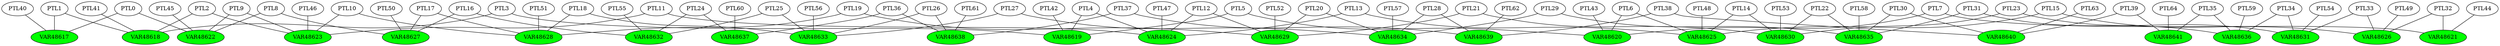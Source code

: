 graph model {
PTL0 -- VAR48617;

PTL0 -- VAR48622;

PTL1 -- VAR48617;

PTL1 -- VAR48618;

PTL2 -- VAR48618;

PTL2 -- VAR48623;

PTL3 -- VAR48618;

PTL3 -- VAR48619;

PTL4 -- VAR48619;

PTL4 -- VAR48624;

PTL5 -- VAR48619;

PTL5 -- VAR48620;

PTL6 -- VAR48620;

PTL6 -- VAR48625;

PTL7 -- VAR48620;

PTL7 -- VAR48621;

PTL8 -- VAR48622;

PTL8 -- VAR48627;

PTL9 -- VAR48622;

PTL9 -- VAR48623;

PTL10 -- VAR48623;

PTL10 -- VAR48628;

PTL11 -- VAR48623;

PTL11 -- VAR48624;

PTL12 -- VAR48624;

PTL12 -- VAR48629;

PTL13 -- VAR48624;

PTL13 -- VAR48625;

PTL14 -- VAR48625;

PTL14 -- VAR48630;

PTL15 -- VAR48625;

PTL15 -- VAR48626;

PTL16 -- VAR48627;

PTL16 -- VAR48632;

PTL17 -- VAR48627;

PTL17 -- VAR48628;

PTL18 -- VAR48628;

PTL18 -- VAR48633;

PTL19 -- VAR48628;

PTL19 -- VAR48629;

PTL20 -- VAR48629;

PTL20 -- VAR48634;

PTL21 -- VAR48629;

PTL21 -- VAR48630;

PTL22 -- VAR48630;

PTL22 -- VAR48635;

PTL23 -- VAR48630;

PTL23 -- VAR48631;

PTL24 -- VAR48632;

PTL24 -- VAR48637;

PTL25 -- VAR48632;

PTL25 -- VAR48633;

PTL26 -- VAR48633;

PTL26 -- VAR48638;

PTL27 -- VAR48633;

PTL27 -- VAR48634;

PTL28 -- VAR48634;

PTL28 -- VAR48639;

PTL29 -- VAR48634;

PTL29 -- VAR48635;

PTL30 -- VAR48635;

PTL30 -- VAR48640;

PTL31 -- VAR48635;

PTL31 -- VAR48636;

PTL32 -- VAR48621;

PTL32 -- VAR48626;

PTL33 -- VAR48626;

PTL33 -- VAR48631;

PTL34 -- VAR48631;

PTL34 -- VAR48636;

PTL35 -- VAR48636;

PTL35 -- VAR48641;

PTL36 -- VAR48637;

PTL36 -- VAR48638;

PTL37 -- VAR48638;

PTL37 -- VAR48639;

PTL38 -- VAR48639;

PTL38 -- VAR48640;

PTL39 -- VAR48640;

PTL39 -- VAR48641;

PTL40 -- VAR48617;

PTL41 -- VAR48618;

PTL42 -- VAR48619;

PTL43 -- VAR48620;

PTL44 -- VAR48621;

PTL45 -- VAR48622;

PTL46 -- VAR48623;

PTL47 -- VAR48624;

PTL48 -- VAR48625;

PTL49 -- VAR48626;

PTL50 -- VAR48627;

PTL51 -- VAR48628;

PTL52 -- VAR48629;

PTL53 -- VAR48630;

PTL54 -- VAR48631;

PTL55 -- VAR48632;

PTL56 -- VAR48633;

PTL57 -- VAR48634;

PTL58 -- VAR48635;

PTL59 -- VAR48636;

PTL60 -- VAR48637;

PTL61 -- VAR48638;

PTL62 -- VAR48639;

PTL63 -- VAR48640;

PTL64 -- VAR48641;

VAR48617 [style=filled fillcolor=green];
VAR48622 [style=filled fillcolor=green];
VAR48618 [style=filled fillcolor=green];
VAR48623 [style=filled fillcolor=green];
VAR48619 [style=filled fillcolor=green];
VAR48624 [style=filled fillcolor=green];
VAR48620 [style=filled fillcolor=green];
VAR48625 [style=filled fillcolor=green];
VAR48621 [style=filled fillcolor=green];
VAR48627 [style=filled fillcolor=green];
VAR48628 [style=filled fillcolor=green];
VAR48629 [style=filled fillcolor=green];
VAR48630 [style=filled fillcolor=green];
VAR48626 [style=filled fillcolor=green];
VAR48632 [style=filled fillcolor=green];
VAR48633 [style=filled fillcolor=green];
VAR48634 [style=filled fillcolor=green];
VAR48635 [style=filled fillcolor=green];
VAR48631 [style=filled fillcolor=green];
VAR48637 [style=filled fillcolor=green];
VAR48638 [style=filled fillcolor=green];
VAR48639 [style=filled fillcolor=green];
VAR48640 [style=filled fillcolor=green];
VAR48636 [style=filled fillcolor=green];
VAR48641 [style=filled fillcolor=green];
}
